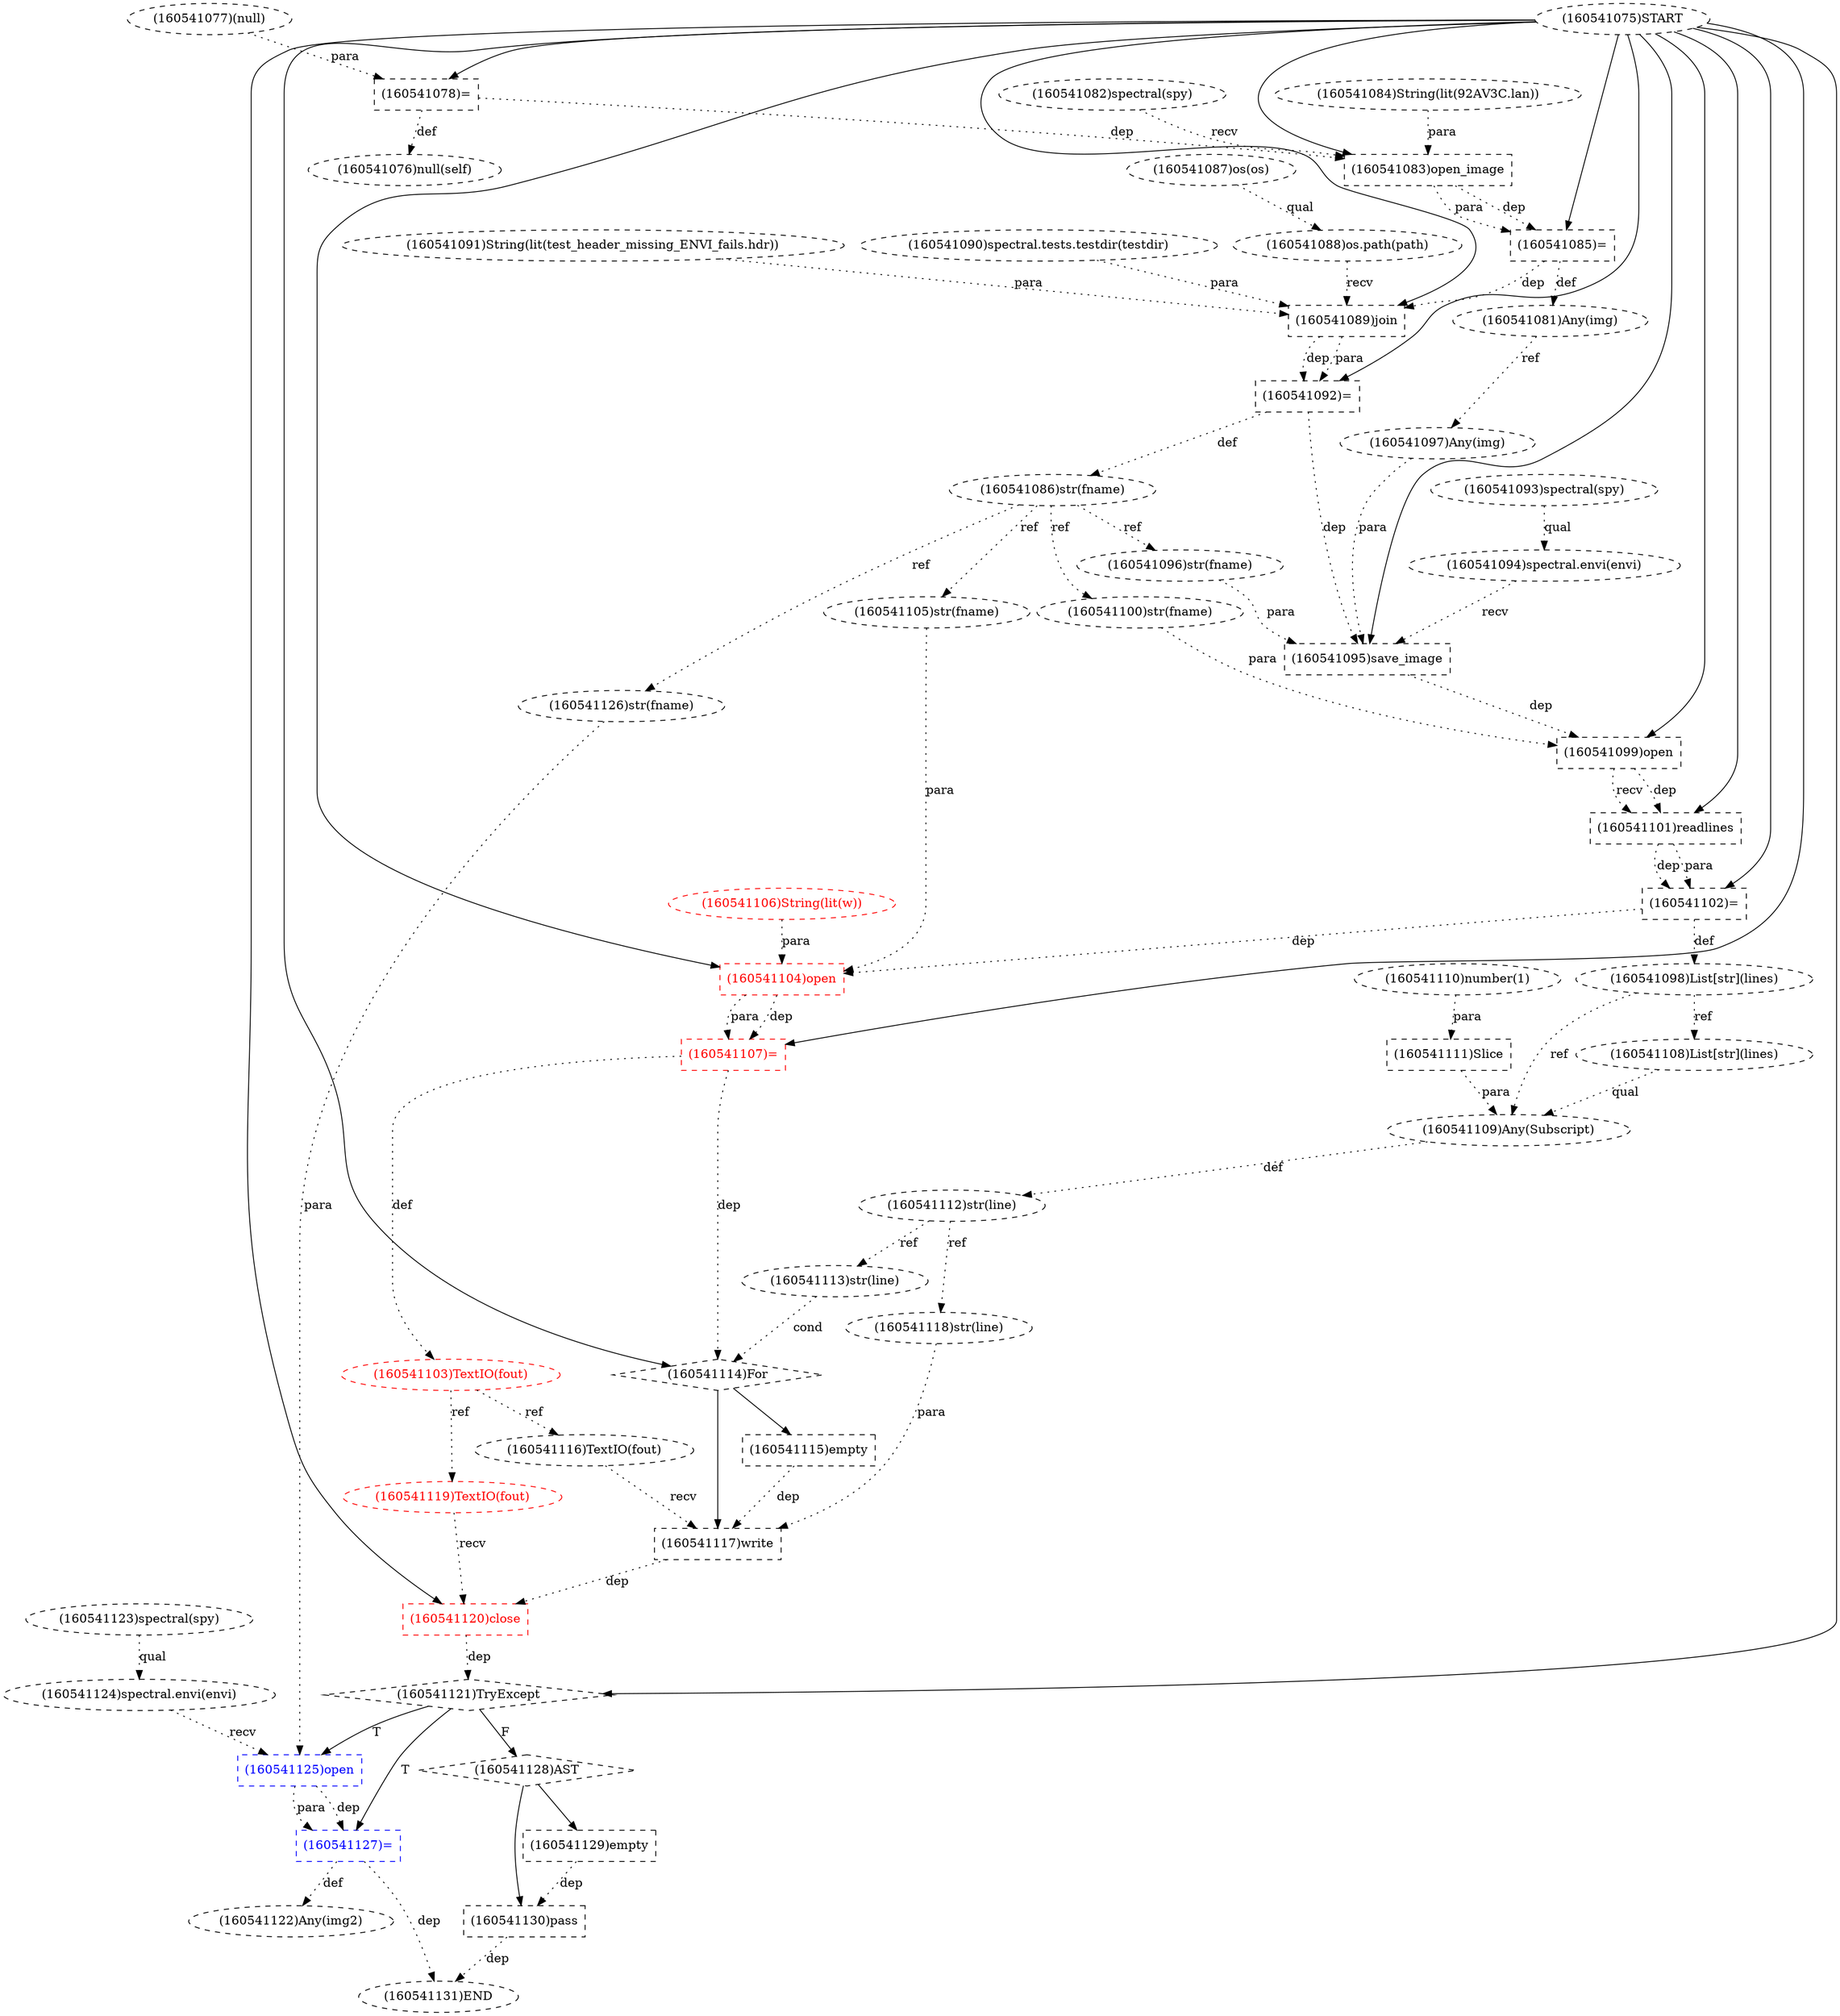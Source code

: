 digraph G {
1 [label="(160541125)open" shape=box style=dashed color=blue fontcolor=blue]
2 [label="(160541090)spectral.tests.testdir(testdir)" shape=ellipse style=dashed]
3 [label="(160541092)=" shape=box style=dashed]
4 [label="(160541081)Any(img)" shape=ellipse style=dashed]
5 [label="(160541113)str(line)" shape=ellipse style=dashed]
6 [label="(160541117)write" shape=box style=dashed]
7 [label="(160541077)(null)" shape=ellipse style=dashed]
8 [label="(160541116)TextIO(fout)" shape=ellipse style=dashed]
9 [label="(160541100)str(fname)" shape=ellipse style=dashed]
10 [label="(160541094)spectral.envi(envi)" shape=ellipse style=dashed]
11 [label="(160541111)Slice" shape=box style=dashed]
12 [label="(160541078)=" shape=box style=dashed]
13 [label="(160541084)String(lit(92AV3C.lan))" shape=ellipse style=dashed]
14 [label="(160541105)str(fname)" shape=ellipse style=dashed]
15 [label="(160541088)os.path(path)" shape=ellipse style=dashed]
16 [label="(160541122)Any(img2)" shape=ellipse style=dashed]
17 [label="(160541128)AST" shape=diamond style=dashed]
18 [label="(160541098)List[str](lines)" shape=ellipse style=dashed]
19 [label="(160541109)Any(Subscript)" shape=ellipse style=dashed]
20 [label="(160541126)str(fname)" shape=ellipse style=dashed]
21 [label="(160541099)open" shape=box style=dashed]
22 [label="(160541103)TextIO(fout)" shape=ellipse style=dashed color=red fontcolor=red]
23 [label="(160541123)spectral(spy)" shape=ellipse style=dashed]
24 [label="(160541129)empty" shape=box style=dashed]
25 [label="(160541112)str(line)" shape=ellipse style=dashed]
26 [label="(160541104)open" shape=box style=dashed color=red fontcolor=red]
27 [label="(160541089)join" shape=box style=dashed]
28 [label="(160541119)TextIO(fout)" shape=ellipse style=dashed color=red fontcolor=red]
29 [label="(160541106)String(lit(w))" shape=ellipse style=dashed color=red fontcolor=red]
30 [label="(160541115)empty" shape=box style=dashed]
31 [label="(160541127)=" shape=box style=dashed color=blue fontcolor=blue]
32 [label="(160541075)START" style=dashed]
33 [label="(160541082)spectral(spy)" shape=ellipse style=dashed]
34 [label="(160541093)spectral(spy)" shape=ellipse style=dashed]
35 [label="(160541110)number(1)" shape=ellipse style=dashed]
36 [label="(160541114)For" shape=diamond style=dashed]
37 [label="(160541097)Any(img)" shape=ellipse style=dashed]
38 [label="(160541107)=" shape=box style=dashed color=red fontcolor=red]
39 [label="(160541096)str(fname)" shape=ellipse style=dashed]
40 [label="(160541120)close" shape=box style=dashed color=red fontcolor=red]
41 [label="(160541087)os(os)" shape=ellipse style=dashed]
42 [label="(160541131)END" style=dashed]
43 [label="(160541102)=" shape=box style=dashed]
44 [label="(160541091)String(lit(test_header_missing_ENVI_fails.hdr))" shape=ellipse style=dashed]
45 [label="(160541130)pass" shape=box style=dashed]
46 [label="(160541095)save_image" shape=box style=dashed]
47 [label="(160541108)List[str](lines)" shape=ellipse style=dashed]
48 [label="(160541101)readlines" shape=box style=dashed]
49 [label="(160541083)open_image" shape=box style=dashed]
50 [label="(160541124)spectral.envi(envi)" shape=ellipse style=dashed]
51 [label="(160541085)=" shape=box style=dashed]
52 [label="(160541121)TryExcept" shape=diamond style=dashed]
53 [label="(160541086)str(fname)" shape=ellipse style=dashed]
54 [label="(160541118)str(line)" shape=ellipse style=dashed]
55 [label="(160541076)null(self)" shape=ellipse style=dashed]
52 -> 1 [label="T"];
50 -> 1 [label="recv" style=dotted];
20 -> 1 [label="para" style=dotted];
32 -> 3 [label="" style=solid];
27 -> 3 [label="dep" style=dotted];
27 -> 3 [label="para" style=dotted];
51 -> 4 [label="def" style=dotted];
25 -> 5 [label="ref" style=dotted];
36 -> 6 [label="" style=solid];
8 -> 6 [label="recv" style=dotted];
54 -> 6 [label="para" style=dotted];
30 -> 6 [label="dep" style=dotted];
22 -> 8 [label="ref" style=dotted];
53 -> 9 [label="ref" style=dotted];
34 -> 10 [label="qual" style=dotted];
35 -> 11 [label="para" style=dotted];
32 -> 12 [label="" style=solid];
7 -> 12 [label="para" style=dotted];
53 -> 14 [label="ref" style=dotted];
41 -> 15 [label="qual" style=dotted];
31 -> 16 [label="def" style=dotted];
52 -> 17 [label="F"];
43 -> 18 [label="def" style=dotted];
47 -> 19 [label="qual" style=dotted];
11 -> 19 [label="para" style=dotted];
18 -> 19 [label="ref" style=dotted];
53 -> 20 [label="ref" style=dotted];
32 -> 21 [label="" style=solid];
9 -> 21 [label="para" style=dotted];
46 -> 21 [label="dep" style=dotted];
38 -> 22 [label="def" style=dotted];
17 -> 24 [label="" style=solid];
19 -> 25 [label="def" style=dotted];
32 -> 26 [label="" style=solid];
14 -> 26 [label="para" style=dotted];
29 -> 26 [label="para" style=dotted];
43 -> 26 [label="dep" style=dotted];
32 -> 27 [label="" style=solid];
15 -> 27 [label="recv" style=dotted];
2 -> 27 [label="para" style=dotted];
44 -> 27 [label="para" style=dotted];
51 -> 27 [label="dep" style=dotted];
22 -> 28 [label="ref" style=dotted];
36 -> 30 [label="" style=solid];
52 -> 31 [label="T"];
1 -> 31 [label="dep" style=dotted];
1 -> 31 [label="para" style=dotted];
32 -> 36 [label="" style=solid];
5 -> 36 [label="cond" style=dotted];
38 -> 36 [label="dep" style=dotted];
4 -> 37 [label="ref" style=dotted];
32 -> 38 [label="" style=solid];
26 -> 38 [label="dep" style=dotted];
26 -> 38 [label="para" style=dotted];
53 -> 39 [label="ref" style=dotted];
32 -> 40 [label="" style=solid];
28 -> 40 [label="recv" style=dotted];
6 -> 40 [label="dep" style=dotted];
45 -> 42 [label="dep" style=dotted];
31 -> 42 [label="dep" style=dotted];
32 -> 43 [label="" style=solid];
48 -> 43 [label="dep" style=dotted];
48 -> 43 [label="para" style=dotted];
17 -> 45 [label="" style=solid];
24 -> 45 [label="dep" style=dotted];
32 -> 46 [label="" style=solid];
10 -> 46 [label="recv" style=dotted];
39 -> 46 [label="para" style=dotted];
37 -> 46 [label="para" style=dotted];
3 -> 46 [label="dep" style=dotted];
18 -> 47 [label="ref" style=dotted];
32 -> 48 [label="" style=solid];
21 -> 48 [label="dep" style=dotted];
21 -> 48 [label="recv" style=dotted];
32 -> 49 [label="" style=solid];
33 -> 49 [label="recv" style=dotted];
13 -> 49 [label="para" style=dotted];
12 -> 49 [label="dep" style=dotted];
23 -> 50 [label="qual" style=dotted];
32 -> 51 [label="" style=solid];
49 -> 51 [label="dep" style=dotted];
49 -> 51 [label="para" style=dotted];
32 -> 52 [label="" style=solid];
40 -> 52 [label="dep" style=dotted];
3 -> 53 [label="def" style=dotted];
25 -> 54 [label="ref" style=dotted];
12 -> 55 [label="def" style=dotted];
}